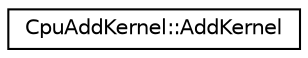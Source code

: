 digraph "Graphical Class Hierarchy"
{
 // LATEX_PDF_SIZE
  edge [fontname="Helvetica",fontsize="10",labelfontname="Helvetica",labelfontsize="10"];
  node [fontname="Helvetica",fontsize="10",shape=record];
  rankdir="LR";
  Node0 [label="CpuAddKernel::AddKernel",height=0.2,width=0.4,color="black", fillcolor="white", style="filled",URL="$structarm__compute_1_1cpu_1_1kernels_1_1_cpu_add_kernel_1_1_add_kernel.xhtml",tooltip=" "];
}
